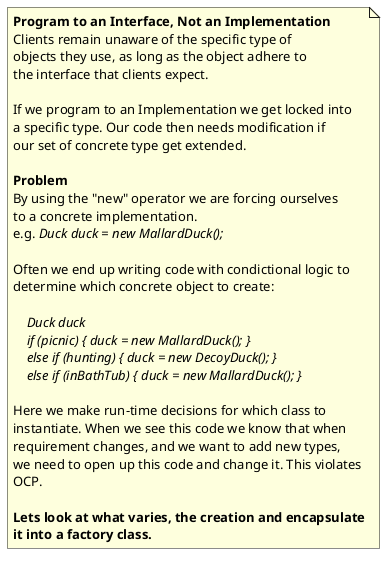 @startuml

note as N1
    <b>Program to an Interface, Not an Implementation
    Clients remain unaware of the specific type of
    objects they use, as long as the object adhere to
    the interface that clients expect.

    If we program to an Implementation we get locked into
    a specific type. Our code then needs modification if
    our set of concrete type get extended.

    <b>Problem
    By using the "new" operator we are forcing ourselves
    to a concrete implementation.
    e.g. <i>Duck duck = new MallardDuck();</i>

    Often we end up writing code with condictional logic to
    determine which concrete object to create:

        <i>Duck duck
        <i>if (picnic) { duck = new MallardDuck(); }
        <i>else if (hunting) { duck = new DecoyDuck(); }
        <i>else if (inBathTub) { duck = new MallardDuck(); }

    Here we make run-time decisions for which class to
    instantiate. When we see this code we know that when
    requirement changes, and we want to add new types,
    we need to open up this code and change it. This violates
    OCP.

    <b>Lets look at what varies, the creation and encapsulate
    <b>it into a factory class.
end note

@enduml